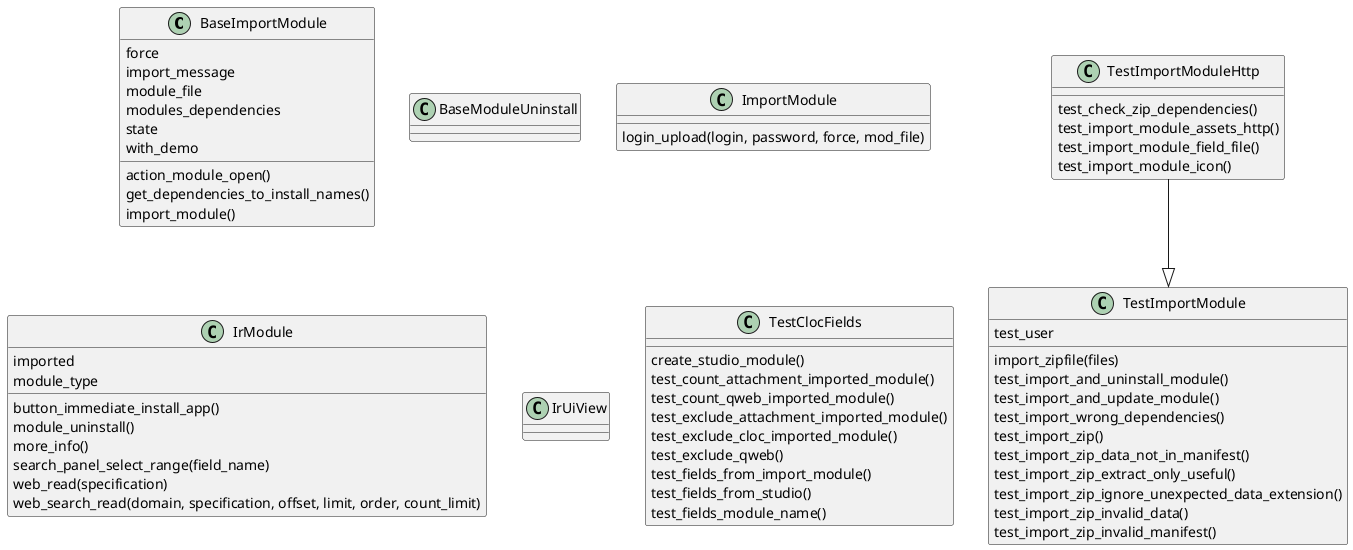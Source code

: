 @startuml classes_base_import_module
set namespaceSeparator none
class "BaseImportModule" as odoo_src.odoo.addons.base_import_module.models.base_import_module.BaseImportModule {
  force
  import_message
  module_file
  modules_dependencies
  state
  with_demo
  action_module_open()
  get_dependencies_to_install_names()
  import_module()
}
class "BaseModuleUninstall" as odoo_src.odoo.addons.base_import_module.wizard.base_module_uninstall.BaseModuleUninstall {
}
class "ImportModule" as odoo_src.odoo.addons.base_import_module.controllers.main.ImportModule {
  login_upload(login, password, force, mod_file)
}
class "IrModule" as odoo_src.odoo.addons.base_import_module.models.ir_module.IrModule {
  imported
  module_type
  button_immediate_install_app()
  module_uninstall()
  more_info()
  search_panel_select_range(field_name)
  web_read(specification)
  web_search_read(domain, specification, offset, limit, order, count_limit)
}
class "IrUiView" as odoo_src.odoo.addons.base_import_module.models.ir_ui_view.IrUiView {
}
class "TestClocFields" as odoo_src.odoo.addons.base_import_module.tests.test_cloc.TestClocFields {
  create_studio_module()
  test_count_attachment_imported_module()
  test_count_qweb_imported_module()
  test_exclude_attachment_imported_module()
  test_exclude_cloc_imported_module()
  test_exclude_qweb()
  test_fields_from_import_module()
  test_fields_from_studio()
  test_fields_module_name()
}
class "TestImportModule" as odoo_src.odoo.addons.base_import_module.tests.test_import_module.TestImportModule {
  test_user
  import_zipfile(files)
  test_import_and_uninstall_module()
  test_import_and_update_module()
  test_import_wrong_dependencies()
  test_import_zip()
  test_import_zip_data_not_in_manifest()
  test_import_zip_extract_only_useful()
  test_import_zip_ignore_unexpected_data_extension()
  test_import_zip_invalid_data()
  test_import_zip_invalid_manifest()
}
class "TestImportModuleHttp" as odoo_src.odoo.addons.base_import_module.tests.test_import_module.TestImportModuleHttp {
  test_check_zip_dependencies()
  test_import_module_assets_http()
  test_import_module_field_file()
  test_import_module_icon()
}
odoo_src.odoo.addons.base_import_module.tests.test_import_module.TestImportModuleHttp --|> odoo_src.odoo.addons.base_import_module.tests.test_import_module.TestImportModule
@enduml
